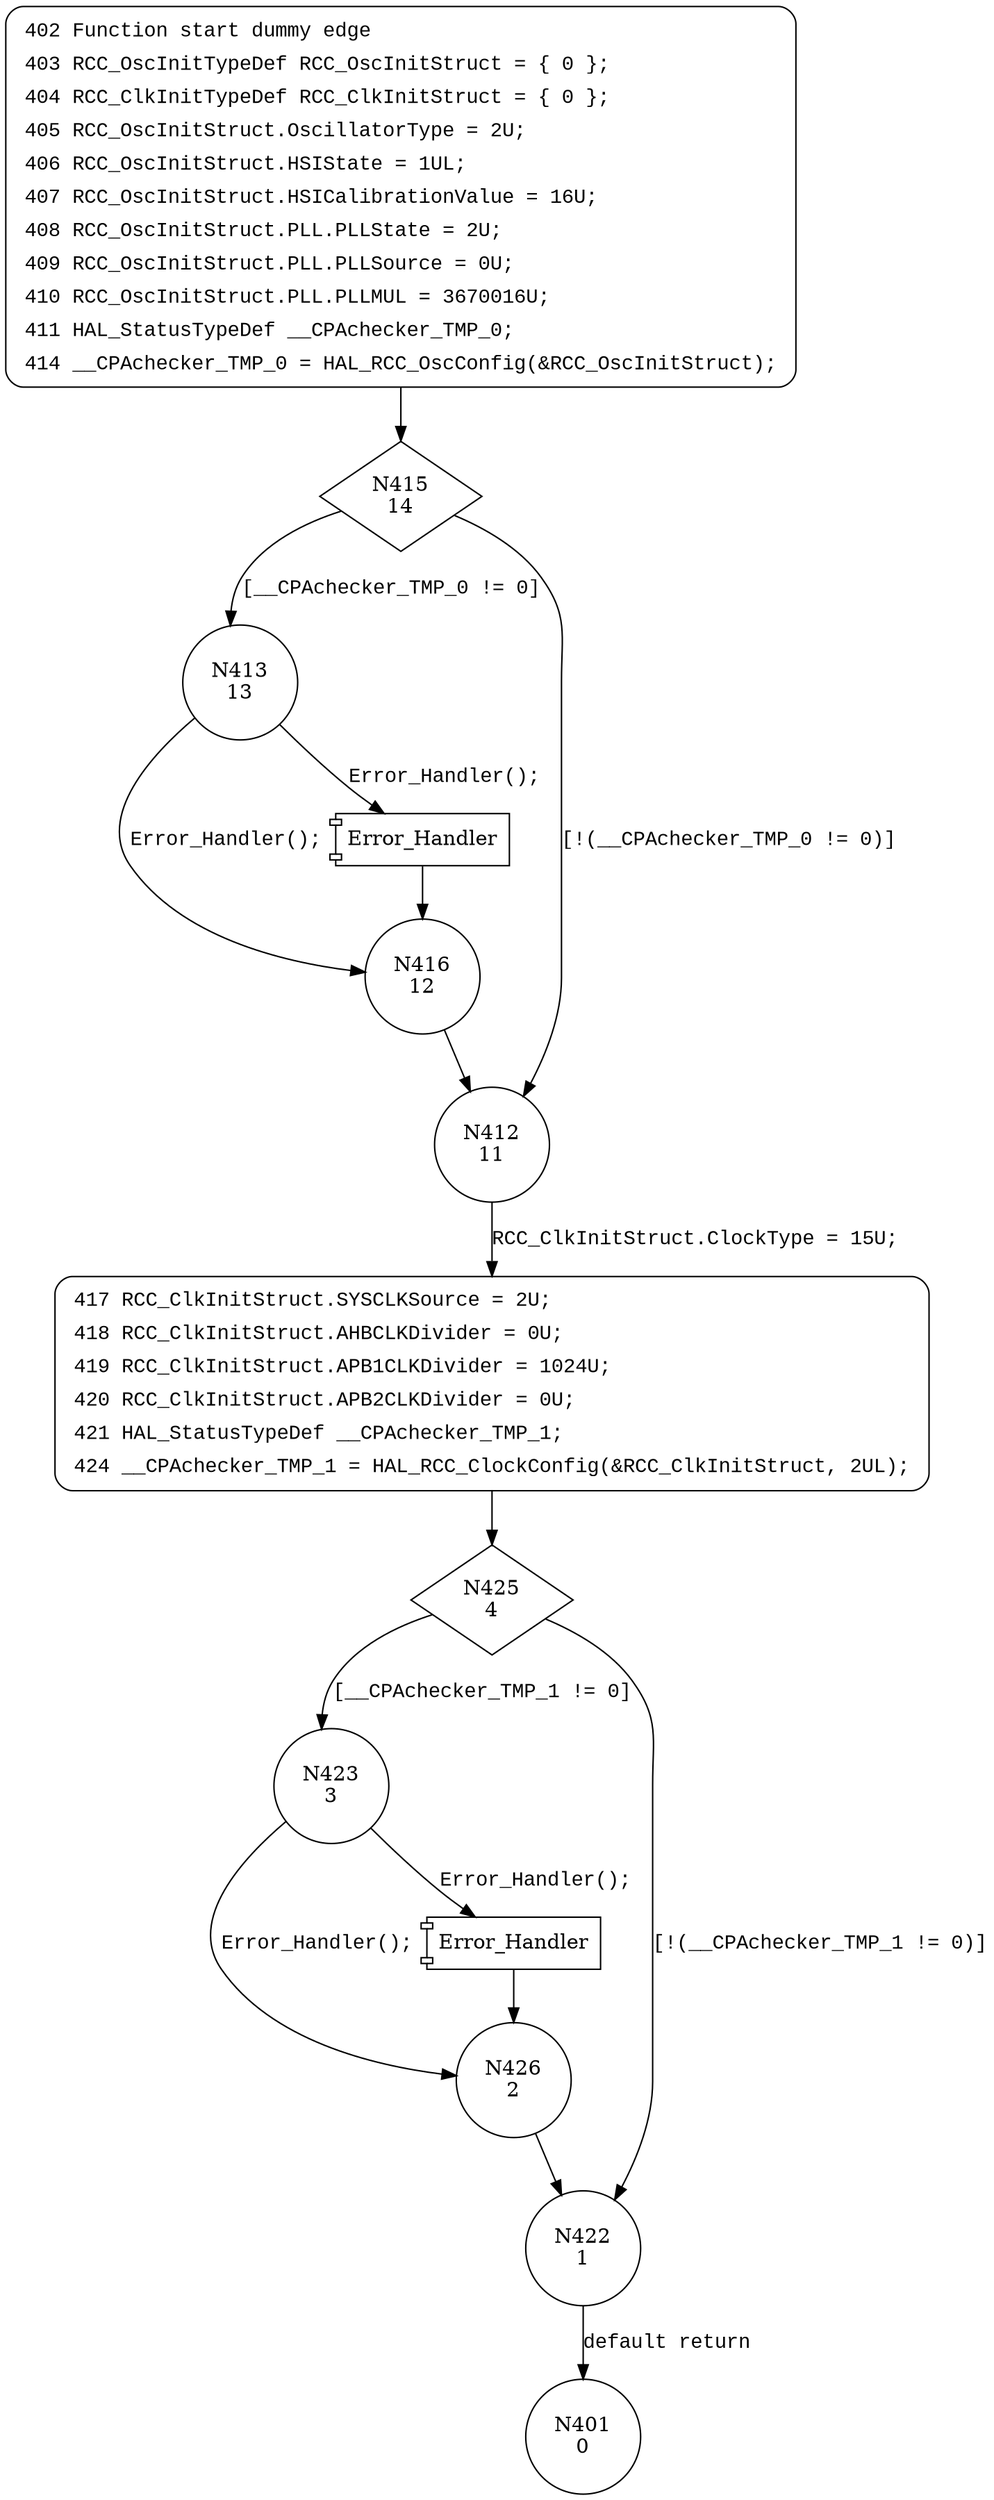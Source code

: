 digraph SystemClock_Config {
415 [shape="diamond" label="N415\n14"]
413 [shape="circle" label="N413\n13"]
412 [shape="circle" label="N412\n11"]
417 [shape="circle" label="N417\n10"]
425 [shape="diamond" label="N425\n4"]
423 [shape="circle" label="N423\n3"]
422 [shape="circle" label="N422\n1"]
401 [shape="circle" label="N401\n0"]
426 [shape="circle" label="N426\n2"]
416 [shape="circle" label="N416\n12"]
402 [style="filled,bold" penwidth="1" fillcolor="white" fontname="Courier New" shape="Mrecord" label=<<table border="0" cellborder="0" cellpadding="3" bgcolor="white"><tr><td align="right">402</td><td align="left">Function start dummy edge</td></tr><tr><td align="right">403</td><td align="left">RCC_OscInitTypeDef RCC_OscInitStruct = &#123; 0 &#125;;</td></tr><tr><td align="right">404</td><td align="left">RCC_ClkInitTypeDef RCC_ClkInitStruct = &#123; 0 &#125;;</td></tr><tr><td align="right">405</td><td align="left">RCC_OscInitStruct.OscillatorType = 2U;</td></tr><tr><td align="right">406</td><td align="left">RCC_OscInitStruct.HSIState = 1UL;</td></tr><tr><td align="right">407</td><td align="left">RCC_OscInitStruct.HSICalibrationValue = 16U;</td></tr><tr><td align="right">408</td><td align="left">RCC_OscInitStruct.PLL.PLLState = 2U;</td></tr><tr><td align="right">409</td><td align="left">RCC_OscInitStruct.PLL.PLLSource = 0U;</td></tr><tr><td align="right">410</td><td align="left">RCC_OscInitStruct.PLL.PLLMUL = 3670016U;</td></tr><tr><td align="right">411</td><td align="left">HAL_StatusTypeDef __CPAchecker_TMP_0;</td></tr><tr><td align="right">414</td><td align="left">__CPAchecker_TMP_0 = HAL_RCC_OscConfig(&amp;RCC_OscInitStruct);</td></tr></table>>]
402 -> 415[label=""]
417 [style="filled,bold" penwidth="1" fillcolor="white" fontname="Courier New" shape="Mrecord" label=<<table border="0" cellborder="0" cellpadding="3" bgcolor="white"><tr><td align="right">417</td><td align="left">RCC_ClkInitStruct.SYSCLKSource = 2U;</td></tr><tr><td align="right">418</td><td align="left">RCC_ClkInitStruct.AHBCLKDivider = 0U;</td></tr><tr><td align="right">419</td><td align="left">RCC_ClkInitStruct.APB1CLKDivider = 1024U;</td></tr><tr><td align="right">420</td><td align="left">RCC_ClkInitStruct.APB2CLKDivider = 0U;</td></tr><tr><td align="right">421</td><td align="left">HAL_StatusTypeDef __CPAchecker_TMP_1;</td></tr><tr><td align="right">424</td><td align="left">__CPAchecker_TMP_1 = HAL_RCC_ClockConfig(&amp;RCC_ClkInitStruct, 2UL);</td></tr></table>>]
417 -> 425[label=""]
415 -> 413 [label="[__CPAchecker_TMP_0 != 0]" fontname="Courier New"]
415 -> 412 [label="[!(__CPAchecker_TMP_0 != 0)]" fontname="Courier New"]
412 -> 417 [label="RCC_ClkInitStruct.ClockType = 15U;" fontname="Courier New"]
425 -> 423 [label="[__CPAchecker_TMP_1 != 0]" fontname="Courier New"]
425 -> 422 [label="[!(__CPAchecker_TMP_1 != 0)]" fontname="Courier New"]
422 -> 401 [label="default return" fontname="Courier New"]
100010 [shape="component" label="Error_Handler"]
423 -> 100010 [label="Error_Handler();" fontname="Courier New"]
100010 -> 426 [label="" fontname="Courier New"]
423 -> 426 [label="Error_Handler();" fontname="Courier New"]
426 -> 422 [label="" fontname="Courier New"]
100011 [shape="component" label="Error_Handler"]
413 -> 100011 [label="Error_Handler();" fontname="Courier New"]
100011 -> 416 [label="" fontname="Courier New"]
413 -> 416 [label="Error_Handler();" fontname="Courier New"]
416 -> 412 [label="" fontname="Courier New"]
}